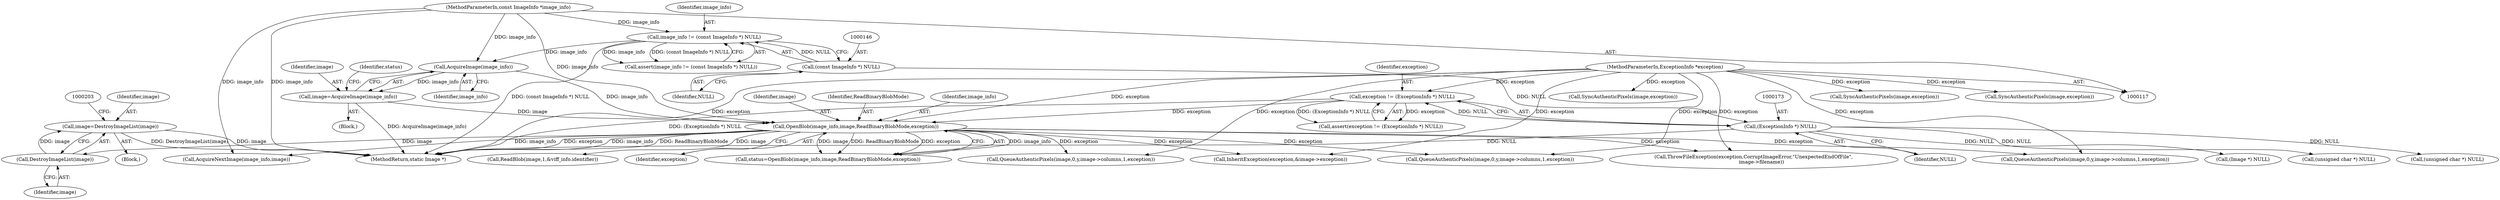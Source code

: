 digraph "0_ImageMagick_ca0c886abd6d3ef335eb74150cd23b89ebd17135@pointer" {
"1000197" [label="(Call,image=DestroyImageList(image))"];
"1000199" [label="(Call,DestroyImageList(image))"];
"1000187" [label="(Call,OpenBlob(image_info,image,ReadBinaryBlobMode,exception))"];
"1000183" [label="(Call,AcquireImage(image_info))"];
"1000143" [label="(Call,image_info != (const ImageInfo *) NULL)"];
"1000118" [label="(MethodParameterIn,const ImageInfo *image_info)"];
"1000145" [label="(Call,(const ImageInfo *) NULL)"];
"1000181" [label="(Call,image=AcquireImage(image_info))"];
"1000170" [label="(Call,exception != (ExceptionInfo *) NULL)"];
"1000119" [label="(MethodParameterIn,ExceptionInfo *exception)"];
"1000172" [label="(Call,(ExceptionInfo *) NULL)"];
"1000183" [label="(Call,AcquireImage(image_info))"];
"1000145" [label="(Call,(const ImageInfo *) NULL)"];
"1001935" [label="(Call,QueueAuthenticPixels(image,0,y,image->columns,1,exception))"];
"1000169" [label="(Call,assert(exception != (ExceptionInfo *) NULL))"];
"1002176" [label="(Call,SyncAuthenticPixels(image,exception))"];
"1000172" [label="(Call,(ExceptionInfo *) NULL)"];
"1000189" [label="(Identifier,image)"];
"1000118" [label="(MethodParameterIn,const ImageInfo *image_info)"];
"1000143" [label="(Call,image_info != (const ImageInfo *) NULL)"];
"1001292" [label="(Call,(unsigned char *) NULL)"];
"1000120" [label="(Block,)"];
"1001977" [label="(Call,SyncAuthenticPixels(image,exception))"];
"1000191" [label="(Identifier,exception)"];
"1000198" [label="(Identifier,image)"];
"1000174" [label="(Identifier,NULL)"];
"1000171" [label="(Identifier,exception)"];
"1000190" [label="(Identifier,ReadBinaryBlobMode)"];
"1002277" [label="(Call,AcquireNextImage(image_info,image))"];
"1001208" [label="(Call,InheritException(exception,&image->exception))"];
"1000181" [label="(Call,image=AcquireImage(image_info))"];
"1002330" [label="(MethodReturn,static Image *)"];
"1000188" [label="(Identifier,image_info)"];
"1002036" [label="(Call,QueueAuthenticPixels(image,0,y,image->columns,1,exception))"];
"1000187" [label="(Call,OpenBlob(image_info,image,ReadBinaryBlobMode,exception))"];
"1000196" [label="(Block,)"];
"1000185" [label="(Call,status=OpenBlob(image_info,image,ReadBinaryBlobMode,exception))"];
"1000200" [label="(Identifier,image)"];
"1000865" [label="(Call,(unsigned char *) NULL)"];
"1000202" [label="(Call,(Image *) NULL)"];
"1000147" [label="(Identifier,NULL)"];
"1000170" [label="(Call,exception != (ExceptionInfo *) NULL)"];
"1000144" [label="(Identifier,image_info)"];
"1000186" [label="(Identifier,status)"];
"1000119" [label="(MethodParameterIn,ExceptionInfo *exception)"];
"1001882" [label="(Call,SyncAuthenticPixels(image,exception))"];
"1001704" [label="(Call,QueueAuthenticPixels(image,0,y,image->columns,1,exception))"];
"1000142" [label="(Call,assert(image_info != (const ImageInfo *) NULL))"];
"1000199" [label="(Call,DestroyImageList(image))"];
"1000197" [label="(Call,image=DestroyImageList(image))"];
"1000207" [label="(Call,ReadBlob(image,1,&viff_info.identifier))"];
"1000182" [label="(Identifier,image)"];
"1002228" [label="(Call,ThrowFileException(exception,CorruptImageError,\"UnexpectedEndOfFile\",\n          image->filename))"];
"1000184" [label="(Identifier,image_info)"];
"1000197" -> "1000196"  [label="AST: "];
"1000197" -> "1000199"  [label="CFG: "];
"1000198" -> "1000197"  [label="AST: "];
"1000199" -> "1000197"  [label="AST: "];
"1000203" -> "1000197"  [label="CFG: "];
"1000197" -> "1002330"  [label="DDG: DestroyImageList(image)"];
"1000197" -> "1002330"  [label="DDG: image"];
"1000199" -> "1000197"  [label="DDG: image"];
"1000199" -> "1000200"  [label="CFG: "];
"1000200" -> "1000199"  [label="AST: "];
"1000187" -> "1000199"  [label="DDG: image"];
"1000187" -> "1000185"  [label="AST: "];
"1000187" -> "1000191"  [label="CFG: "];
"1000188" -> "1000187"  [label="AST: "];
"1000189" -> "1000187"  [label="AST: "];
"1000190" -> "1000187"  [label="AST: "];
"1000191" -> "1000187"  [label="AST: "];
"1000185" -> "1000187"  [label="CFG: "];
"1000187" -> "1002330"  [label="DDG: image_info"];
"1000187" -> "1002330"  [label="DDG: ReadBinaryBlobMode"];
"1000187" -> "1002330"  [label="DDG: exception"];
"1000187" -> "1000185"  [label="DDG: image_info"];
"1000187" -> "1000185"  [label="DDG: image"];
"1000187" -> "1000185"  [label="DDG: ReadBinaryBlobMode"];
"1000187" -> "1000185"  [label="DDG: exception"];
"1000183" -> "1000187"  [label="DDG: image_info"];
"1000118" -> "1000187"  [label="DDG: image_info"];
"1000181" -> "1000187"  [label="DDG: image"];
"1000170" -> "1000187"  [label="DDG: exception"];
"1000119" -> "1000187"  [label="DDG: exception"];
"1000187" -> "1000207"  [label="DDG: image"];
"1000187" -> "1001208"  [label="DDG: exception"];
"1000187" -> "1001704"  [label="DDG: exception"];
"1000187" -> "1001935"  [label="DDG: exception"];
"1000187" -> "1002036"  [label="DDG: exception"];
"1000187" -> "1002228"  [label="DDG: exception"];
"1000187" -> "1002277"  [label="DDG: image_info"];
"1000183" -> "1000181"  [label="AST: "];
"1000183" -> "1000184"  [label="CFG: "];
"1000184" -> "1000183"  [label="AST: "];
"1000181" -> "1000183"  [label="CFG: "];
"1000183" -> "1000181"  [label="DDG: image_info"];
"1000143" -> "1000183"  [label="DDG: image_info"];
"1000118" -> "1000183"  [label="DDG: image_info"];
"1000143" -> "1000142"  [label="AST: "];
"1000143" -> "1000145"  [label="CFG: "];
"1000144" -> "1000143"  [label="AST: "];
"1000145" -> "1000143"  [label="AST: "];
"1000142" -> "1000143"  [label="CFG: "];
"1000143" -> "1002330"  [label="DDG: (const ImageInfo *) NULL"];
"1000143" -> "1000142"  [label="DDG: image_info"];
"1000143" -> "1000142"  [label="DDG: (const ImageInfo *) NULL"];
"1000118" -> "1000143"  [label="DDG: image_info"];
"1000145" -> "1000143"  [label="DDG: NULL"];
"1000118" -> "1000117"  [label="AST: "];
"1000118" -> "1002330"  [label="DDG: image_info"];
"1000118" -> "1002277"  [label="DDG: image_info"];
"1000145" -> "1000147"  [label="CFG: "];
"1000146" -> "1000145"  [label="AST: "];
"1000147" -> "1000145"  [label="AST: "];
"1000145" -> "1000172"  [label="DDG: NULL"];
"1000181" -> "1000120"  [label="AST: "];
"1000182" -> "1000181"  [label="AST: "];
"1000186" -> "1000181"  [label="CFG: "];
"1000181" -> "1002330"  [label="DDG: AcquireImage(image_info)"];
"1000170" -> "1000169"  [label="AST: "];
"1000170" -> "1000172"  [label="CFG: "];
"1000171" -> "1000170"  [label="AST: "];
"1000172" -> "1000170"  [label="AST: "];
"1000169" -> "1000170"  [label="CFG: "];
"1000170" -> "1002330"  [label="DDG: (ExceptionInfo *) NULL"];
"1000170" -> "1000169"  [label="DDG: exception"];
"1000170" -> "1000169"  [label="DDG: (ExceptionInfo *) NULL"];
"1000119" -> "1000170"  [label="DDG: exception"];
"1000172" -> "1000170"  [label="DDG: NULL"];
"1000119" -> "1000117"  [label="AST: "];
"1000119" -> "1002330"  [label="DDG: exception"];
"1000119" -> "1001208"  [label="DDG: exception"];
"1000119" -> "1001704"  [label="DDG: exception"];
"1000119" -> "1001882"  [label="DDG: exception"];
"1000119" -> "1001935"  [label="DDG: exception"];
"1000119" -> "1001977"  [label="DDG: exception"];
"1000119" -> "1002036"  [label="DDG: exception"];
"1000119" -> "1002176"  [label="DDG: exception"];
"1000119" -> "1002228"  [label="DDG: exception"];
"1000172" -> "1000174"  [label="CFG: "];
"1000173" -> "1000172"  [label="AST: "];
"1000174" -> "1000172"  [label="AST: "];
"1000172" -> "1002330"  [label="DDG: NULL"];
"1000172" -> "1000202"  [label="DDG: NULL"];
"1000172" -> "1000865"  [label="DDG: NULL"];
"1000172" -> "1001292"  [label="DDG: NULL"];
}
